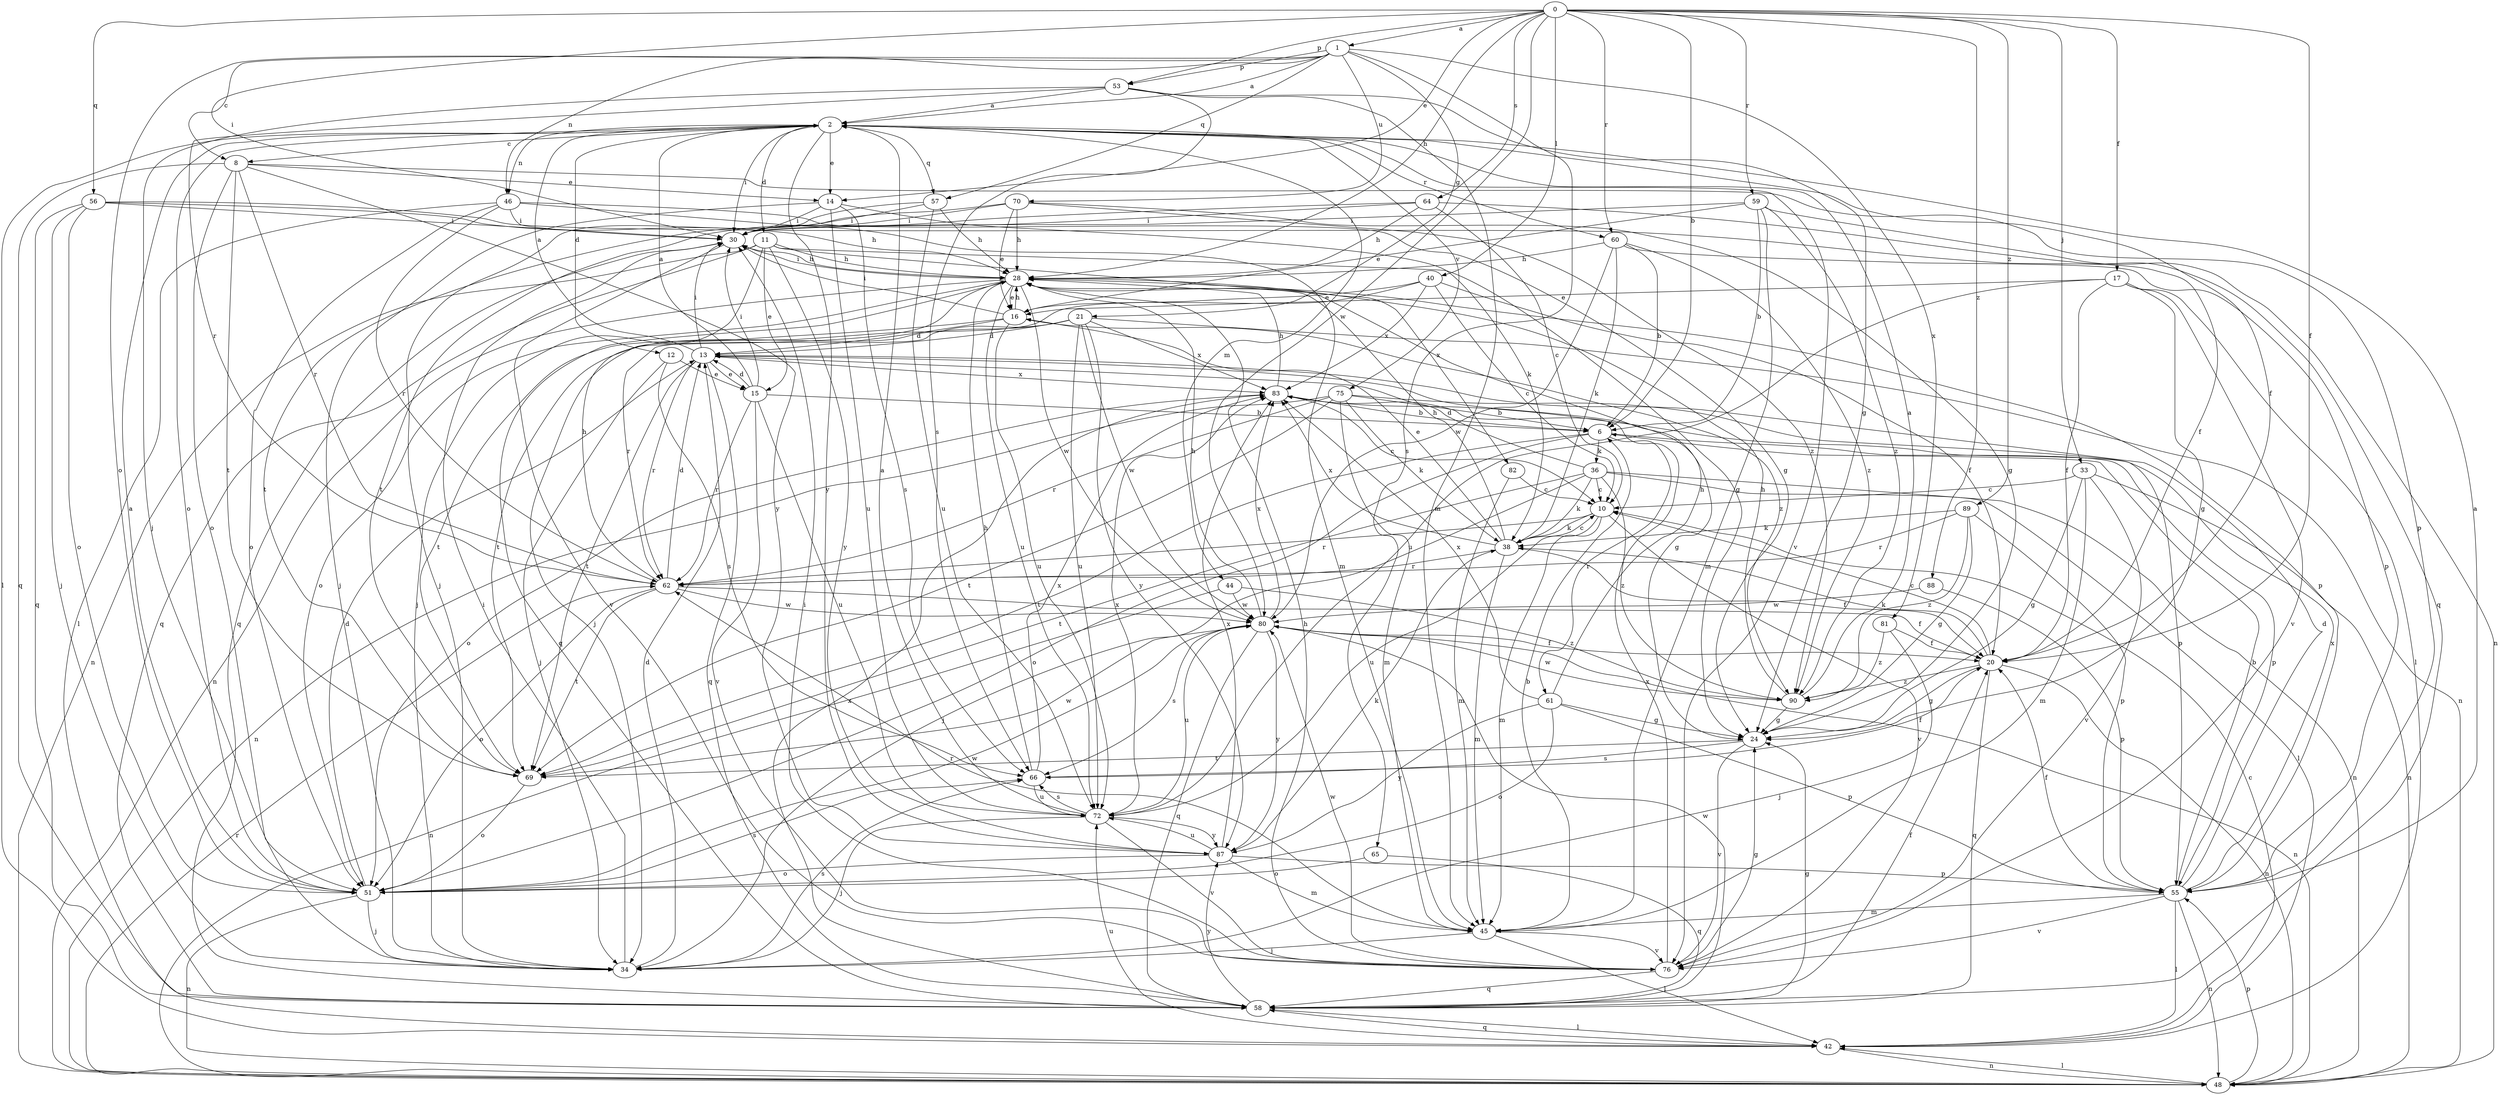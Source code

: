 strict digraph  {
0;
1;
2;
6;
8;
10;
11;
12;
13;
14;
15;
16;
17;
20;
21;
24;
28;
30;
33;
34;
36;
38;
40;
42;
44;
45;
46;
48;
51;
53;
55;
56;
57;
58;
59;
60;
61;
62;
64;
65;
66;
69;
70;
72;
75;
76;
80;
81;
82;
83;
87;
88;
89;
90;
0 -> 1  [label=a];
0 -> 6  [label=b];
0 -> 14  [label=e];
0 -> 17  [label=f];
0 -> 20  [label=f];
0 -> 28  [label=h];
0 -> 30  [label=i];
0 -> 33  [label=j];
0 -> 40  [label=l];
0 -> 53  [label=p];
0 -> 56  [label=q];
0 -> 59  [label=r];
0 -> 60  [label=r];
0 -> 64  [label=s];
0 -> 80  [label=w];
0 -> 88  [label=z];
0 -> 89  [label=z];
1 -> 2  [label=a];
1 -> 8  [label=c];
1 -> 21  [label=g];
1 -> 46  [label=n];
1 -> 51  [label=o];
1 -> 53  [label=p];
1 -> 57  [label=q];
1 -> 65  [label=s];
1 -> 70  [label=u];
1 -> 81  [label=x];
2 -> 8  [label=c];
2 -> 11  [label=d];
2 -> 12  [label=d];
2 -> 14  [label=e];
2 -> 20  [label=f];
2 -> 30  [label=i];
2 -> 42  [label=l];
2 -> 44  [label=m];
2 -> 46  [label=n];
2 -> 51  [label=o];
2 -> 57  [label=q];
2 -> 60  [label=r];
2 -> 75  [label=v];
2 -> 76  [label=v];
2 -> 87  [label=y];
6 -> 36  [label=k];
6 -> 51  [label=o];
6 -> 55  [label=p];
6 -> 61  [label=r];
6 -> 69  [label=t];
8 -> 14  [label=e];
8 -> 51  [label=o];
8 -> 55  [label=p];
8 -> 58  [label=q];
8 -> 62  [label=r];
8 -> 69  [label=t];
8 -> 87  [label=y];
10 -> 38  [label=k];
10 -> 45  [label=m];
10 -> 62  [label=r];
10 -> 72  [label=u];
10 -> 76  [label=v];
11 -> 15  [label=e];
11 -> 24  [label=g];
11 -> 28  [label=h];
11 -> 34  [label=j];
11 -> 48  [label=n];
11 -> 58  [label=q];
11 -> 82  [label=x];
11 -> 87  [label=y];
12 -> 15  [label=e];
12 -> 34  [label=j];
12 -> 66  [label=s];
13 -> 2  [label=a];
13 -> 15  [label=e];
13 -> 24  [label=g];
13 -> 30  [label=i];
13 -> 58  [label=q];
13 -> 62  [label=r];
13 -> 69  [label=t];
13 -> 83  [label=x];
14 -> 30  [label=i];
14 -> 34  [label=j];
14 -> 38  [label=k];
14 -> 66  [label=s];
14 -> 72  [label=u];
15 -> 2  [label=a];
15 -> 6  [label=b];
15 -> 13  [label=d];
15 -> 30  [label=i];
15 -> 62  [label=r];
15 -> 72  [label=u];
15 -> 76  [label=v];
16 -> 13  [label=d];
16 -> 28  [label=h];
16 -> 30  [label=i];
16 -> 69  [label=t];
16 -> 72  [label=u];
16 -> 90  [label=z];
17 -> 16  [label=e];
17 -> 20  [label=f];
17 -> 24  [label=g];
17 -> 42  [label=l];
17 -> 72  [label=u];
17 -> 76  [label=v];
20 -> 10  [label=c];
20 -> 24  [label=g];
20 -> 38  [label=k];
20 -> 48  [label=n];
20 -> 58  [label=q];
20 -> 90  [label=z];
21 -> 13  [label=d];
21 -> 48  [label=n];
21 -> 62  [label=r];
21 -> 69  [label=t];
21 -> 72  [label=u];
21 -> 80  [label=w];
21 -> 83  [label=x];
21 -> 87  [label=y];
24 -> 66  [label=s];
24 -> 69  [label=t];
24 -> 76  [label=v];
28 -> 16  [label=e];
28 -> 30  [label=i];
28 -> 48  [label=n];
28 -> 51  [label=o];
28 -> 55  [label=p];
28 -> 58  [label=q];
28 -> 72  [label=u];
28 -> 80  [label=w];
30 -> 28  [label=h];
30 -> 58  [label=q];
30 -> 76  [label=v];
33 -> 10  [label=c];
33 -> 24  [label=g];
33 -> 45  [label=m];
33 -> 48  [label=n];
33 -> 76  [label=v];
34 -> 13  [label=d];
34 -> 30  [label=i];
34 -> 66  [label=s];
36 -> 10  [label=c];
36 -> 13  [label=d];
36 -> 34  [label=j];
36 -> 38  [label=k];
36 -> 42  [label=l];
36 -> 48  [label=n];
36 -> 69  [label=t];
36 -> 90  [label=z];
38 -> 10  [label=c];
38 -> 16  [label=e];
38 -> 20  [label=f];
38 -> 28  [label=h];
38 -> 45  [label=m];
38 -> 62  [label=r];
38 -> 83  [label=x];
40 -> 10  [label=c];
40 -> 16  [label=e];
40 -> 20  [label=f];
40 -> 34  [label=j];
40 -> 83  [label=x];
42 -> 10  [label=c];
42 -> 48  [label=n];
42 -> 58  [label=q];
42 -> 72  [label=u];
44 -> 48  [label=n];
44 -> 80  [label=w];
44 -> 90  [label=z];
45 -> 6  [label=b];
45 -> 34  [label=j];
45 -> 42  [label=l];
45 -> 62  [label=r];
45 -> 76  [label=v];
46 -> 24  [label=g];
46 -> 30  [label=i];
46 -> 42  [label=l];
46 -> 45  [label=m];
46 -> 51  [label=o];
46 -> 62  [label=r];
48 -> 42  [label=l];
48 -> 55  [label=p];
48 -> 62  [label=r];
51 -> 2  [label=a];
51 -> 13  [label=d];
51 -> 34  [label=j];
51 -> 48  [label=n];
51 -> 66  [label=s];
51 -> 80  [label=w];
53 -> 2  [label=a];
53 -> 24  [label=g];
53 -> 34  [label=j];
53 -> 45  [label=m];
53 -> 62  [label=r];
53 -> 66  [label=s];
55 -> 2  [label=a];
55 -> 6  [label=b];
55 -> 13  [label=d];
55 -> 20  [label=f];
55 -> 42  [label=l];
55 -> 45  [label=m];
55 -> 48  [label=n];
55 -> 76  [label=v];
55 -> 83  [label=x];
56 -> 20  [label=f];
56 -> 28  [label=h];
56 -> 30  [label=i];
56 -> 34  [label=j];
56 -> 51  [label=o];
56 -> 58  [label=q];
57 -> 28  [label=h];
57 -> 30  [label=i];
57 -> 34  [label=j];
57 -> 72  [label=u];
58 -> 20  [label=f];
58 -> 24  [label=g];
58 -> 42  [label=l];
58 -> 80  [label=w];
58 -> 83  [label=x];
58 -> 87  [label=y];
59 -> 6  [label=b];
59 -> 16  [label=e];
59 -> 30  [label=i];
59 -> 45  [label=m];
59 -> 48  [label=n];
59 -> 90  [label=z];
60 -> 6  [label=b];
60 -> 28  [label=h];
60 -> 38  [label=k];
60 -> 55  [label=p];
60 -> 80  [label=w];
60 -> 90  [label=z];
61 -> 24  [label=g];
61 -> 28  [label=h];
61 -> 51  [label=o];
61 -> 55  [label=p];
61 -> 83  [label=x];
61 -> 87  [label=y];
62 -> 13  [label=d];
62 -> 20  [label=f];
62 -> 28  [label=h];
62 -> 51  [label=o];
62 -> 69  [label=t];
62 -> 80  [label=w];
64 -> 10  [label=c];
64 -> 28  [label=h];
64 -> 30  [label=i];
64 -> 58  [label=q];
64 -> 69  [label=t];
65 -> 51  [label=o];
65 -> 58  [label=q];
66 -> 20  [label=f];
66 -> 28  [label=h];
66 -> 72  [label=u];
66 -> 83  [label=x];
69 -> 51  [label=o];
69 -> 80  [label=w];
70 -> 16  [label=e];
70 -> 24  [label=g];
70 -> 28  [label=h];
70 -> 30  [label=i];
70 -> 69  [label=t];
70 -> 90  [label=z];
72 -> 2  [label=a];
72 -> 34  [label=j];
72 -> 66  [label=s];
72 -> 76  [label=v];
72 -> 83  [label=x];
72 -> 87  [label=y];
75 -> 6  [label=b];
75 -> 38  [label=k];
75 -> 45  [label=m];
75 -> 48  [label=n];
75 -> 55  [label=p];
75 -> 62  [label=r];
75 -> 69  [label=t];
76 -> 24  [label=g];
76 -> 28  [label=h];
76 -> 30  [label=i];
76 -> 58  [label=q];
76 -> 80  [label=w];
76 -> 83  [label=x];
80 -> 20  [label=f];
80 -> 28  [label=h];
80 -> 48  [label=n];
80 -> 58  [label=q];
80 -> 66  [label=s];
80 -> 72  [label=u];
80 -> 83  [label=x];
80 -> 87  [label=y];
81 -> 20  [label=f];
81 -> 34  [label=j];
81 -> 90  [label=z];
82 -> 10  [label=c];
82 -> 45  [label=m];
83 -> 6  [label=b];
83 -> 10  [label=c];
83 -> 28  [label=h];
83 -> 51  [label=o];
87 -> 38  [label=k];
87 -> 45  [label=m];
87 -> 51  [label=o];
87 -> 55  [label=p];
87 -> 72  [label=u];
87 -> 83  [label=x];
88 -> 55  [label=p];
88 -> 80  [label=w];
89 -> 24  [label=g];
89 -> 38  [label=k];
89 -> 55  [label=p];
89 -> 62  [label=r];
89 -> 90  [label=z];
90 -> 2  [label=a];
90 -> 24  [label=g];
90 -> 28  [label=h];
90 -> 80  [label=w];
}
